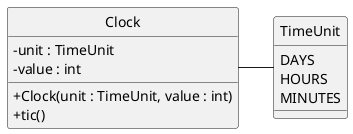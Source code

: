 @startuml
' The next 3 lines are NOT required on the exam!
skinparam classAttributeIconSize 0
set separator none
hide circle

class Clock {
 - unit : TimeUnit
 - value : int
 + Clock(unit : TimeUnit, value : int)
 + tic()
}
enum TimeUnit {
  DAYS
  HOURS
  MINUTES
}
Clock - TimeUnit
@enduml
